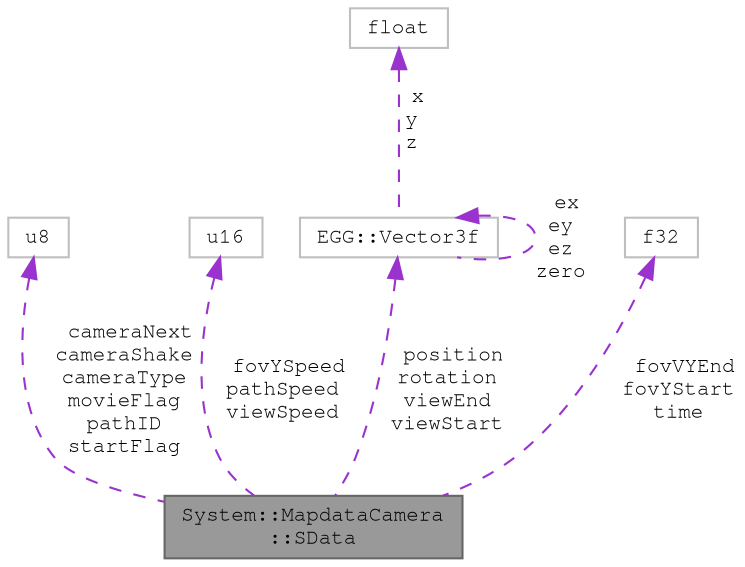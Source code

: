 digraph "System::MapdataCamera::SData"
{
 // LATEX_PDF_SIZE
  bgcolor="transparent";
  edge [fontname=FreeMono,fontsize=10,labelfontname=FreeMono,labelfontsize=10];
  node [fontname=FreeMono,fontsize=10,shape=box,height=0.2,width=0.4];
  Node1 [label="System::MapdataCamera\l::SData",height=0.2,width=0.4,color="gray40", fillcolor="grey60", style="filled", fontcolor="black",tooltip=" "];
  Node2 -> Node1 [dir="back",color="darkorchid3",style="dashed",label=" cameraNext\ncameraShake\ncameraType\nmovieFlag\npathID\nstartFlag" ];
  Node2 [label="u8",height=0.2,width=0.4,color="grey75", fillcolor="white", style="filled",tooltip=" "];
  Node3 -> Node1 [dir="back",color="darkorchid3",style="dashed",label=" fovYSpeed\npathSpeed\nviewSpeed" ];
  Node3 [label="u16",height=0.2,width=0.4,color="grey75", fillcolor="white", style="filled",URL="$classu16.html",tooltip=" "];
  Node4 -> Node1 [dir="back",color="darkorchid3",style="dashed",label=" position\nrotation\nviewEnd\nviewStart" ];
  Node4 [label="EGG::Vector3f",height=0.2,width=0.4,color="grey75", fillcolor="white", style="filled",URL="$struct_e_g_g_1_1_vector3f.html",tooltip=" "];
  Node5 -> Node4 [dir="back",color="darkorchid3",style="dashed",label=" x\ny\nz" ];
  Node5 [label="float",height=0.2,width=0.4,color="grey75", fillcolor="white", style="filled",tooltip=" "];
  Node4 -> Node4 [dir="back",color="darkorchid3",style="dashed",label=" ex\ney\nez\nzero" ];
  Node6 -> Node1 [dir="back",color="darkorchid3",style="dashed",label=" fovVYEnd\nfovYStart\ntime" ];
  Node6 [label="f32",height=0.2,width=0.4,color="grey75", fillcolor="white", style="filled",tooltip=" "];
}
